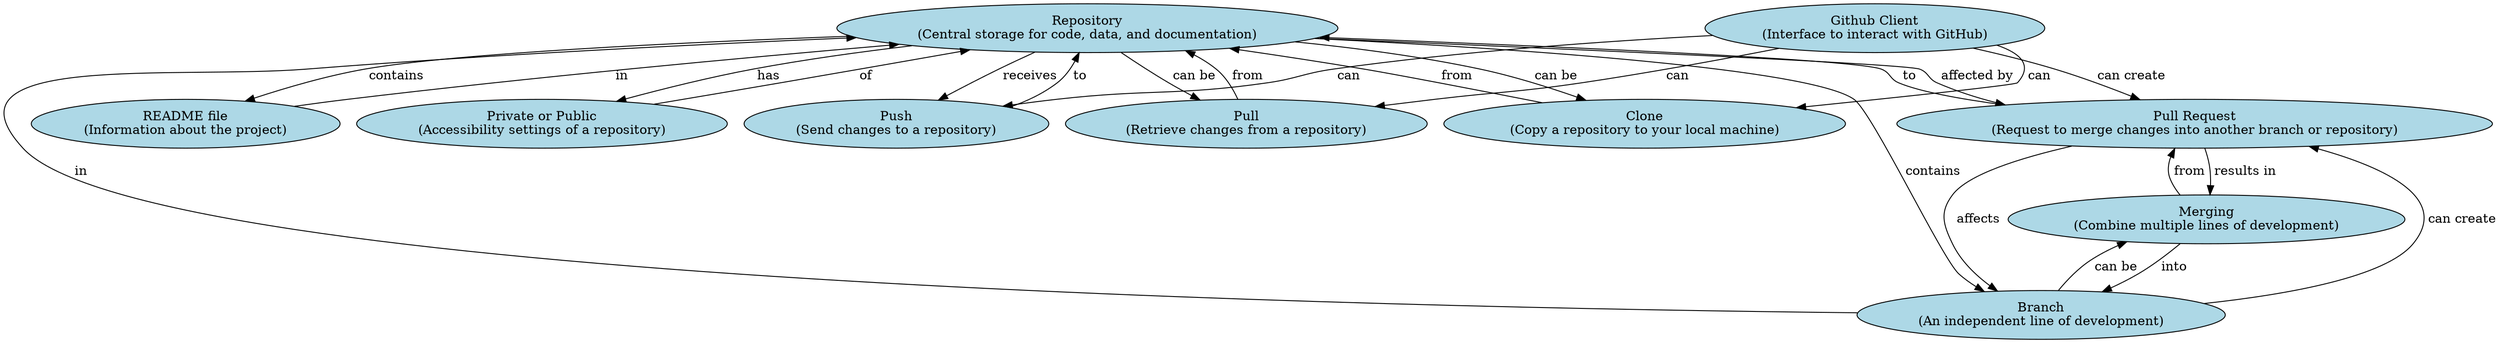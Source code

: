 digraph GitHubConcepts {
  // General graph settings
  graph [layout=dot]
  node [shape=ellipse, style=filled, fillcolor=lightblue]

  // Nodes
  Repository [label="Repository\n(Central storage for code, data, and documentation)"]
  Push [label="Push\n(Send changes to a repository)"]
  Clone [label="Clone\n(Copy a repository to your local machine)"]
  Pull [label="Pull\n(Retrieve changes from a repository)"]
  PullRequest [label="Pull Request\n(Request to merge changes into another branch or repository)"]
  Branch [label="Branch\n(An independent line of development)"]
  Merging [label="Merging\n(Combine multiple lines of development)"]
  GithubClient [label="Github Client\n(Interface to interact with GitHub)"]
  README [label="README file\n(Information about the project)"]
  Privacy [label="Private or Public\n(Accessibility settings of a repository)"]

  // Edges with labels
  Repository -> Push [label=" receives"]
  Repository -> Clone [label=" can be"]
  Repository -> Pull [label=" can be"]
  Repository -> PullRequest [label=" affected by"]
  Repository -> Branch [label=" contains"]
  Repository -> README [label=" contains"]
  Repository -> Privacy [label=" has"]
  Push -> Repository [label=" to"]
  Clone -> Repository [label=" from"]
  Pull -> Repository [label=" from"]
  PullRequest -> Repository [label=" to"]
  PullRequest -> Branch [label=" affects"]
  PullRequest -> Merging [label=" results in"]
  Branch -> Repository [label=" in"]
  Branch -> Merging [label=" can be"]
  Branch -> PullRequest [label=" can create"]
  Merging -> Branch [label=" into"]
  Merging -> PullRequest [label=" from"]
  GithubClient -> Push [label=" can"]
  GithubClient -> Clone [label=" can"]
  GithubClient -> Pull [label=" can"]
  GithubClient -> PullRequest [label=" can create"]
  README -> Repository [label=" in"]
  Privacy -> Repository [label=" of"]
}